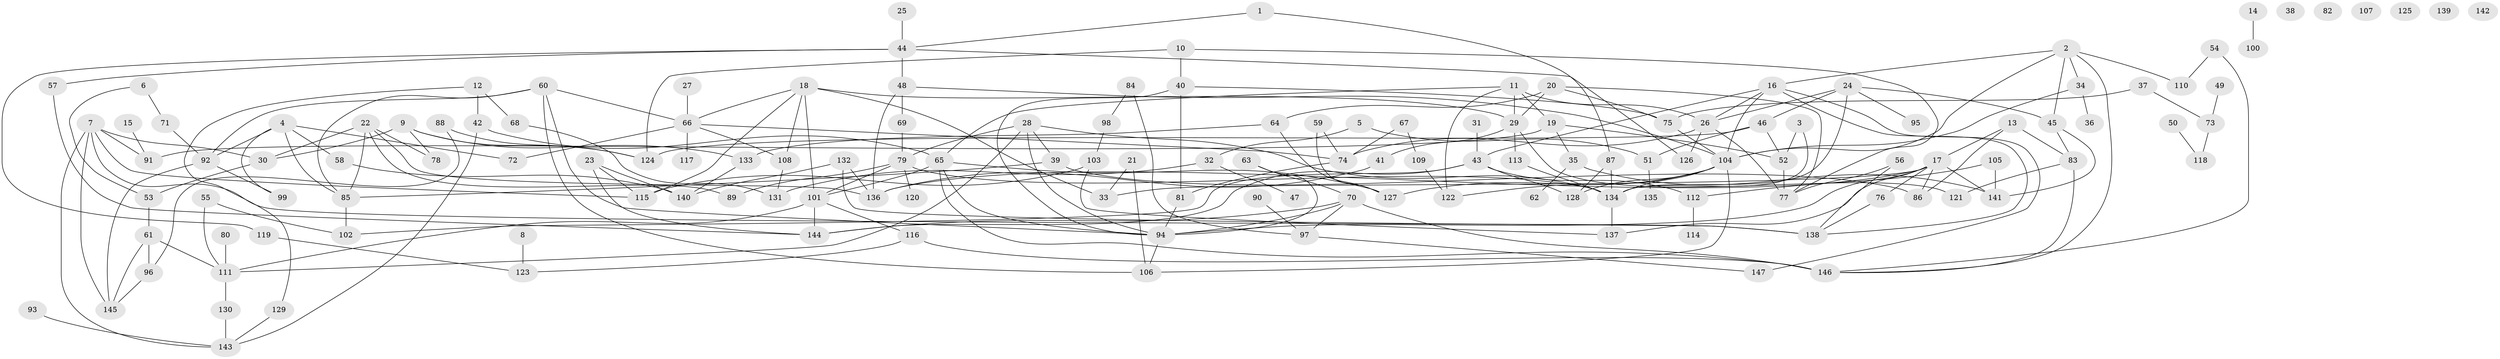 // Generated by graph-tools (version 1.1) at 2025/13/03/09/25 04:13:12]
// undirected, 147 vertices, 231 edges
graph export_dot {
graph [start="1"]
  node [color=gray90,style=filled];
  1;
  2;
  3;
  4;
  5;
  6;
  7;
  8;
  9;
  10;
  11;
  12;
  13;
  14;
  15;
  16;
  17;
  18;
  19;
  20;
  21;
  22;
  23;
  24;
  25;
  26;
  27;
  28;
  29;
  30;
  31;
  32;
  33;
  34;
  35;
  36;
  37;
  38;
  39;
  40;
  41;
  42;
  43;
  44;
  45;
  46;
  47;
  48;
  49;
  50;
  51;
  52;
  53;
  54;
  55;
  56;
  57;
  58;
  59;
  60;
  61;
  62;
  63;
  64;
  65;
  66;
  67;
  68;
  69;
  70;
  71;
  72;
  73;
  74;
  75;
  76;
  77;
  78;
  79;
  80;
  81;
  82;
  83;
  84;
  85;
  86;
  87;
  88;
  89;
  90;
  91;
  92;
  93;
  94;
  95;
  96;
  97;
  98;
  99;
  100;
  101;
  102;
  103;
  104;
  105;
  106;
  107;
  108;
  109;
  110;
  111;
  112;
  113;
  114;
  115;
  116;
  117;
  118;
  119;
  120;
  121;
  122;
  123;
  124;
  125;
  126;
  127;
  128;
  129;
  130;
  131;
  132;
  133;
  134;
  135;
  136;
  137;
  138;
  139;
  140;
  141;
  142;
  143;
  144;
  145;
  146;
  147;
  1 -- 44;
  1 -- 87;
  2 -- 16;
  2 -- 34;
  2 -- 45;
  2 -- 104;
  2 -- 110;
  2 -- 146;
  3 -- 52;
  3 -- 134;
  4 -- 58;
  4 -- 72;
  4 -- 85;
  4 -- 92;
  4 -- 99;
  5 -- 32;
  5 -- 51;
  6 -- 53;
  6 -- 71;
  7 -- 30;
  7 -- 91;
  7 -- 115;
  7 -- 138;
  7 -- 143;
  7 -- 145;
  8 -- 123;
  9 -- 30;
  9 -- 78;
  9 -- 124;
  9 -- 133;
  10 -- 40;
  10 -- 77;
  10 -- 124;
  11 -- 19;
  11 -- 26;
  11 -- 29;
  11 -- 65;
  11 -- 122;
  12 -- 42;
  12 -- 68;
  12 -- 129;
  13 -- 17;
  13 -- 83;
  13 -- 86;
  14 -- 100;
  15 -- 91;
  16 -- 26;
  16 -- 43;
  16 -- 104;
  16 -- 138;
  16 -- 147;
  17 -- 33;
  17 -- 76;
  17 -- 86;
  17 -- 94;
  17 -- 136;
  17 -- 137;
  17 -- 141;
  18 -- 29;
  18 -- 33;
  18 -- 66;
  18 -- 101;
  18 -- 108;
  18 -- 115;
  19 -- 35;
  19 -- 52;
  19 -- 91;
  20 -- 29;
  20 -- 64;
  20 -- 75;
  20 -- 77;
  21 -- 33;
  21 -- 106;
  22 -- 30;
  22 -- 78;
  22 -- 85;
  22 -- 89;
  22 -- 136;
  23 -- 115;
  23 -- 140;
  23 -- 144;
  24 -- 26;
  24 -- 45;
  24 -- 46;
  24 -- 95;
  24 -- 134;
  25 -- 44;
  26 -- 74;
  26 -- 77;
  26 -- 126;
  27 -- 66;
  28 -- 39;
  28 -- 79;
  28 -- 94;
  28 -- 111;
  28 -- 134;
  29 -- 41;
  29 -- 113;
  29 -- 121;
  30 -- 53;
  31 -- 43;
  32 -- 47;
  32 -- 131;
  34 -- 36;
  34 -- 104;
  35 -- 62;
  35 -- 141;
  37 -- 73;
  37 -- 75;
  39 -- 85;
  39 -- 86;
  40 -- 75;
  40 -- 81;
  40 -- 94;
  41 -- 136;
  42 -- 65;
  42 -- 143;
  43 -- 102;
  43 -- 112;
  43 -- 128;
  43 -- 144;
  44 -- 48;
  44 -- 57;
  44 -- 119;
  44 -- 126;
  45 -- 83;
  45 -- 141;
  46 -- 51;
  46 -- 52;
  46 -- 124;
  48 -- 69;
  48 -- 104;
  48 -- 136;
  49 -- 73;
  50 -- 118;
  51 -- 135;
  52 -- 77;
  53 -- 61;
  54 -- 110;
  54 -- 146;
  55 -- 102;
  55 -- 111;
  56 -- 77;
  56 -- 138;
  57 -- 144;
  58 -- 140;
  59 -- 74;
  59 -- 127;
  60 -- 66;
  60 -- 85;
  60 -- 92;
  60 -- 94;
  60 -- 106;
  61 -- 96;
  61 -- 111;
  61 -- 145;
  63 -- 70;
  63 -- 94;
  64 -- 127;
  64 -- 133;
  65 -- 94;
  65 -- 101;
  65 -- 127;
  65 -- 146;
  66 -- 72;
  66 -- 74;
  66 -- 108;
  66 -- 117;
  67 -- 74;
  67 -- 109;
  68 -- 131;
  69 -- 79;
  70 -- 94;
  70 -- 97;
  70 -- 144;
  70 -- 146;
  71 -- 92;
  73 -- 118;
  74 -- 81;
  75 -- 104;
  76 -- 138;
  79 -- 89;
  79 -- 101;
  79 -- 120;
  79 -- 134;
  80 -- 111;
  81 -- 94;
  83 -- 121;
  83 -- 146;
  84 -- 97;
  84 -- 98;
  85 -- 102;
  87 -- 128;
  87 -- 134;
  88 -- 96;
  88 -- 124;
  90 -- 97;
  92 -- 99;
  92 -- 145;
  93 -- 143;
  94 -- 106;
  96 -- 145;
  97 -- 147;
  98 -- 103;
  101 -- 111;
  101 -- 116;
  101 -- 144;
  103 -- 115;
  103 -- 137;
  104 -- 106;
  104 -- 122;
  104 -- 127;
  104 -- 128;
  104 -- 134;
  105 -- 112;
  105 -- 141;
  108 -- 131;
  109 -- 122;
  111 -- 130;
  112 -- 114;
  113 -- 134;
  116 -- 123;
  116 -- 146;
  119 -- 123;
  129 -- 143;
  130 -- 143;
  132 -- 136;
  132 -- 138;
  132 -- 140;
  133 -- 140;
  134 -- 137;
}
